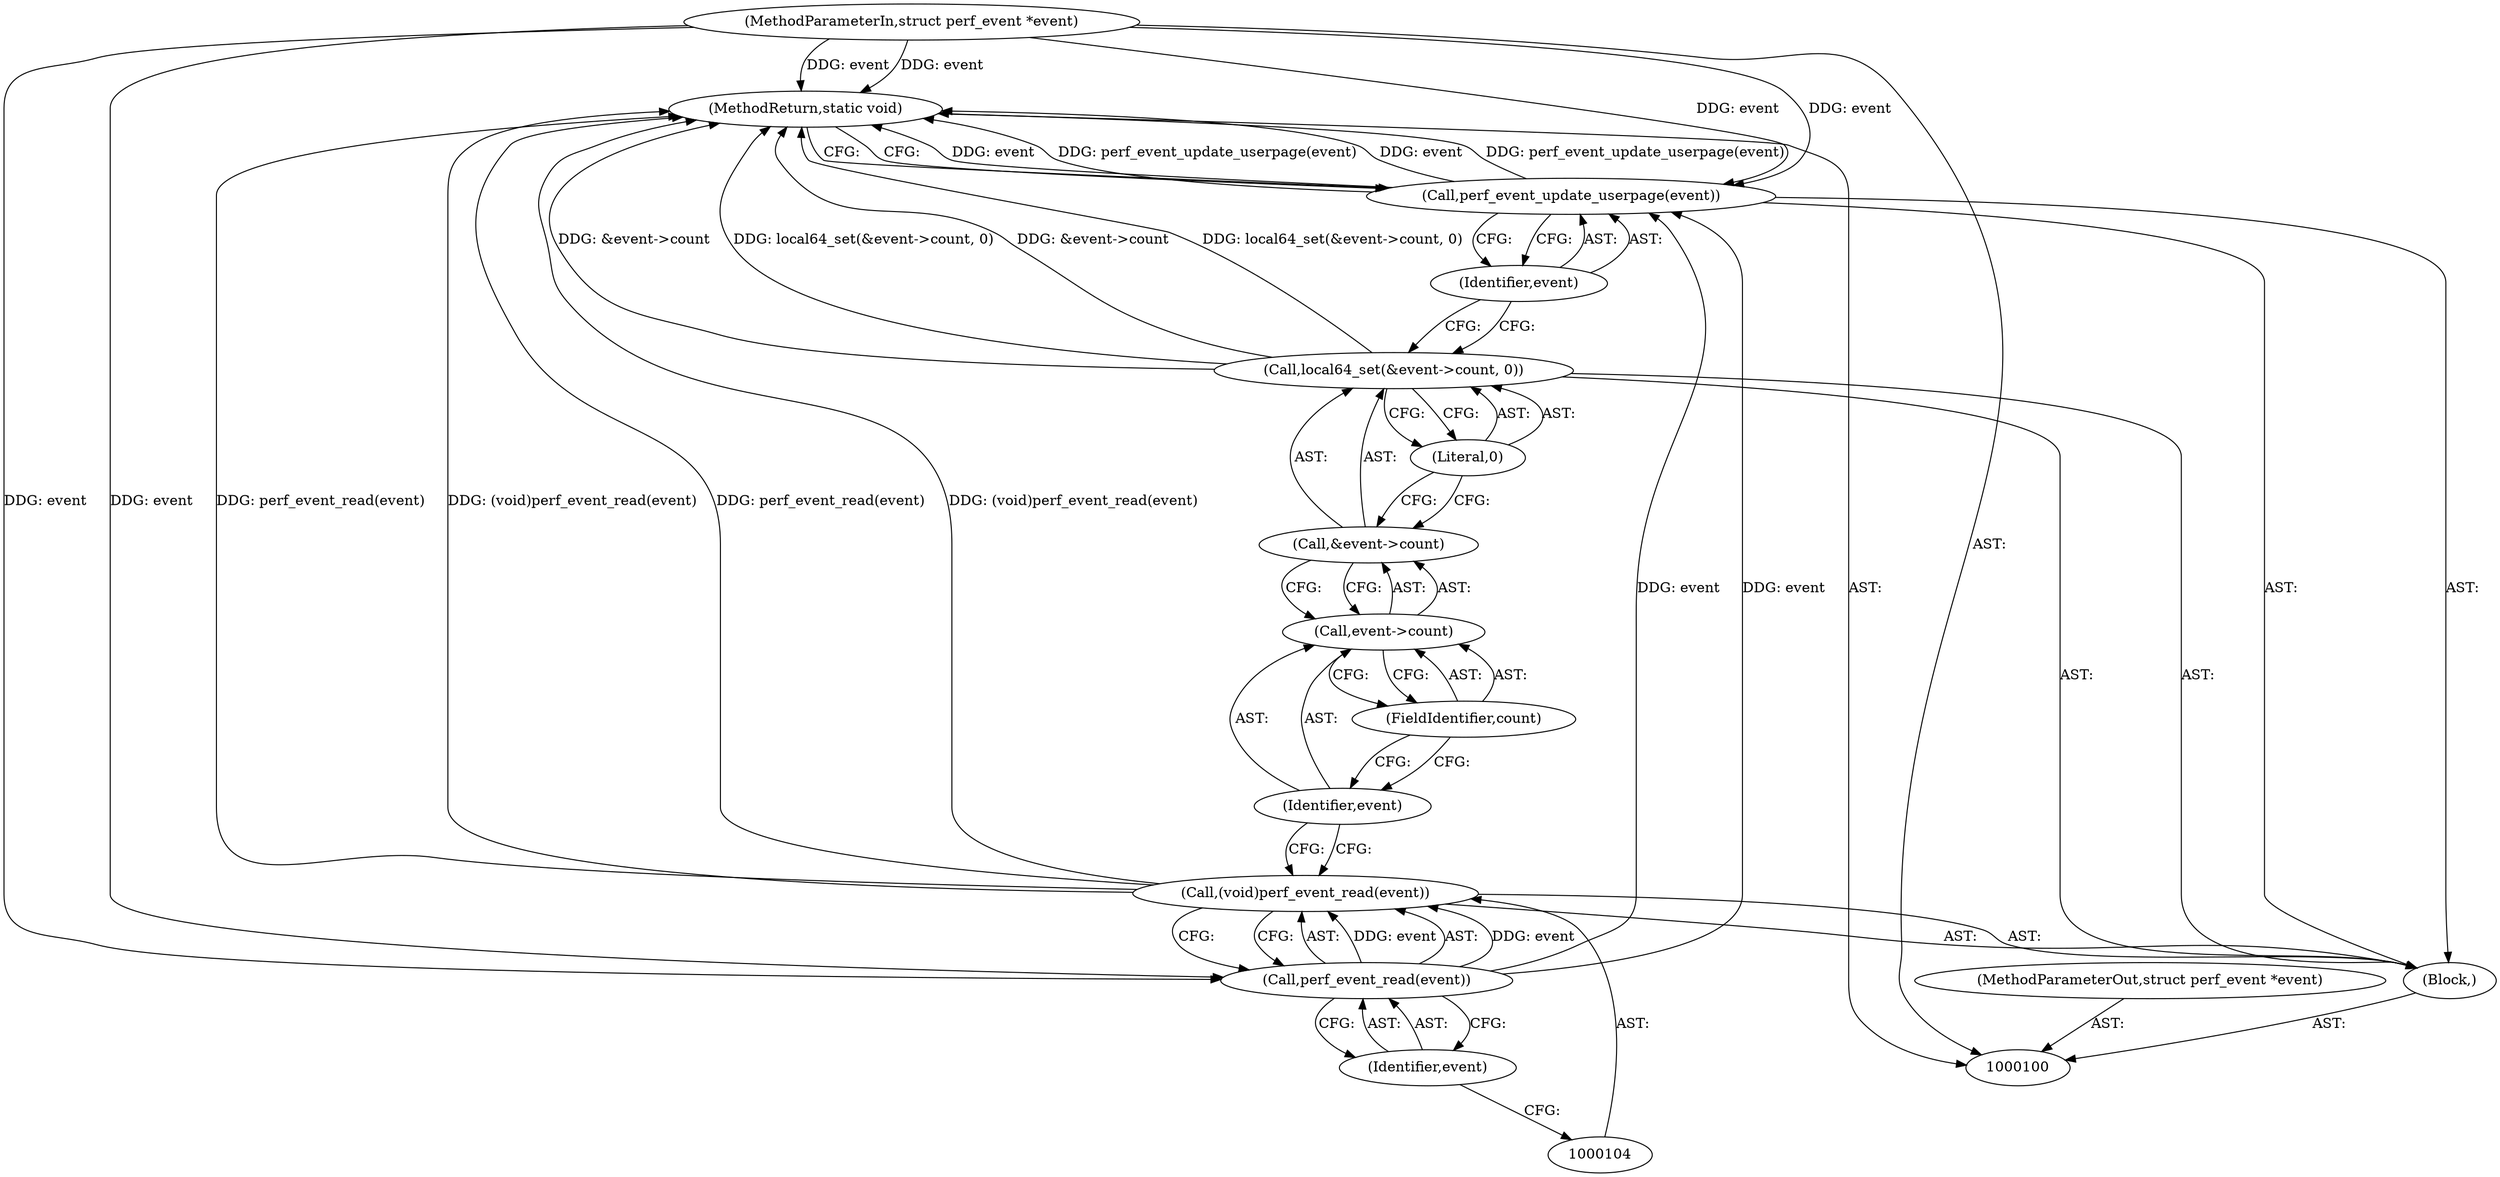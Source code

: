 digraph "0_linux_f63a8daa5812afef4f06c962351687e1ff9ccb2b_6" {
"1000115" [label="(MethodReturn,static void)"];
"1000101" [label="(MethodParameterIn,struct perf_event *event)"];
"1000148" [label="(MethodParameterOut,struct perf_event *event)"];
"1000102" [label="(Block,)"];
"1000103" [label="(Call,(void)perf_event_read(event))"];
"1000106" [label="(Identifier,event)"];
"1000105" [label="(Call,perf_event_read(event))"];
"1000108" [label="(Call,&event->count)"];
"1000109" [label="(Call,event->count)"];
"1000110" [label="(Identifier,event)"];
"1000107" [label="(Call,local64_set(&event->count, 0))"];
"1000111" [label="(FieldIdentifier,count)"];
"1000112" [label="(Literal,0)"];
"1000113" [label="(Call,perf_event_update_userpage(event))"];
"1000114" [label="(Identifier,event)"];
"1000115" -> "1000100"  [label="AST: "];
"1000115" -> "1000113"  [label="CFG: "];
"1000107" -> "1000115"  [label="DDG: &event->count"];
"1000107" -> "1000115"  [label="DDG: local64_set(&event->count, 0)"];
"1000103" -> "1000115"  [label="DDG: perf_event_read(event)"];
"1000103" -> "1000115"  [label="DDG: (void)perf_event_read(event)"];
"1000113" -> "1000115"  [label="DDG: event"];
"1000113" -> "1000115"  [label="DDG: perf_event_update_userpage(event)"];
"1000101" -> "1000115"  [label="DDG: event"];
"1000101" -> "1000100"  [label="AST: "];
"1000101" -> "1000115"  [label="DDG: event"];
"1000101" -> "1000105"  [label="DDG: event"];
"1000101" -> "1000113"  [label="DDG: event"];
"1000148" -> "1000100"  [label="AST: "];
"1000102" -> "1000100"  [label="AST: "];
"1000103" -> "1000102"  [label="AST: "];
"1000107" -> "1000102"  [label="AST: "];
"1000113" -> "1000102"  [label="AST: "];
"1000103" -> "1000102"  [label="AST: "];
"1000103" -> "1000105"  [label="CFG: "];
"1000104" -> "1000103"  [label="AST: "];
"1000105" -> "1000103"  [label="AST: "];
"1000110" -> "1000103"  [label="CFG: "];
"1000103" -> "1000115"  [label="DDG: perf_event_read(event)"];
"1000103" -> "1000115"  [label="DDG: (void)perf_event_read(event)"];
"1000105" -> "1000103"  [label="DDG: event"];
"1000106" -> "1000105"  [label="AST: "];
"1000106" -> "1000104"  [label="CFG: "];
"1000105" -> "1000106"  [label="CFG: "];
"1000105" -> "1000103"  [label="AST: "];
"1000105" -> "1000106"  [label="CFG: "];
"1000106" -> "1000105"  [label="AST: "];
"1000103" -> "1000105"  [label="CFG: "];
"1000105" -> "1000103"  [label="DDG: event"];
"1000101" -> "1000105"  [label="DDG: event"];
"1000105" -> "1000113"  [label="DDG: event"];
"1000108" -> "1000107"  [label="AST: "];
"1000108" -> "1000109"  [label="CFG: "];
"1000109" -> "1000108"  [label="AST: "];
"1000112" -> "1000108"  [label="CFG: "];
"1000109" -> "1000108"  [label="AST: "];
"1000109" -> "1000111"  [label="CFG: "];
"1000110" -> "1000109"  [label="AST: "];
"1000111" -> "1000109"  [label="AST: "];
"1000108" -> "1000109"  [label="CFG: "];
"1000110" -> "1000109"  [label="AST: "];
"1000110" -> "1000103"  [label="CFG: "];
"1000111" -> "1000110"  [label="CFG: "];
"1000107" -> "1000102"  [label="AST: "];
"1000107" -> "1000112"  [label="CFG: "];
"1000108" -> "1000107"  [label="AST: "];
"1000112" -> "1000107"  [label="AST: "];
"1000114" -> "1000107"  [label="CFG: "];
"1000107" -> "1000115"  [label="DDG: &event->count"];
"1000107" -> "1000115"  [label="DDG: local64_set(&event->count, 0)"];
"1000111" -> "1000109"  [label="AST: "];
"1000111" -> "1000110"  [label="CFG: "];
"1000109" -> "1000111"  [label="CFG: "];
"1000112" -> "1000107"  [label="AST: "];
"1000112" -> "1000108"  [label="CFG: "];
"1000107" -> "1000112"  [label="CFG: "];
"1000113" -> "1000102"  [label="AST: "];
"1000113" -> "1000114"  [label="CFG: "];
"1000114" -> "1000113"  [label="AST: "];
"1000115" -> "1000113"  [label="CFG: "];
"1000113" -> "1000115"  [label="DDG: event"];
"1000113" -> "1000115"  [label="DDG: perf_event_update_userpage(event)"];
"1000105" -> "1000113"  [label="DDG: event"];
"1000101" -> "1000113"  [label="DDG: event"];
"1000114" -> "1000113"  [label="AST: "];
"1000114" -> "1000107"  [label="CFG: "];
"1000113" -> "1000114"  [label="CFG: "];
}
